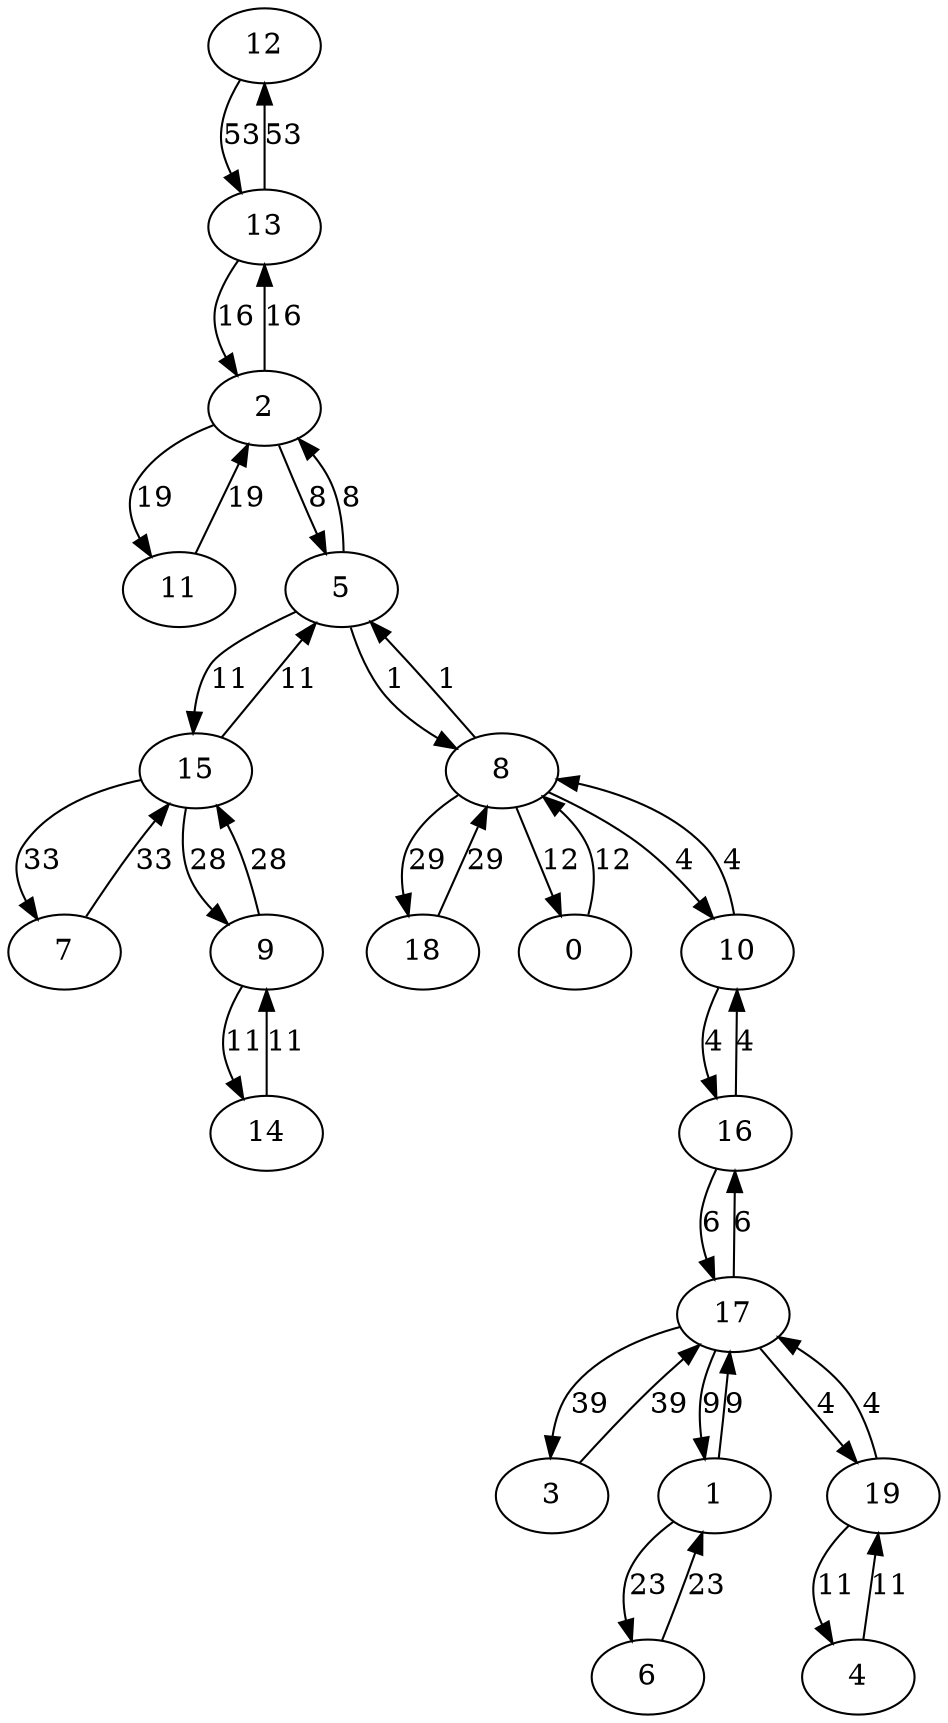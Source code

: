 digraph Geo20_KIMST {
12;13;3;17;15;7;18;8;9;6;1;2;11;0;19;4;5;14;16;10;12 -> 13 [label = 53];
13 -> 12 [label = 53];
3 -> 17 [label = 39];
17 -> 3 [label = 39];
15 -> 7 [label = 33];
7 -> 15 [label = 33];
18 -> 8 [label = 29];
8 -> 18 [label = 29];
9 -> 15 [label = 28];
15 -> 9 [label = 28];
6 -> 1 [label = 23];
1 -> 6 [label = 23];
2 -> 11 [label = 19];
11 -> 2 [label = 19];
2 -> 13 [label = 16];
13 -> 2 [label = 16];
8 -> 0 [label = 12];
0 -> 8 [label = 12];
19 -> 4 [label = 11];
4 -> 19 [label = 11];
5 -> 15 [label = 11];
15 -> 5 [label = 11];
9 -> 14 [label = 11];
14 -> 9 [label = 11];
17 -> 1 [label = 9];
1 -> 17 [label = 9];
5 -> 2 [label = 8];
2 -> 5 [label = 8];
16 -> 17 [label = 6];
17 -> 16 [label = 6];
8 -> 10 [label = 4];
10 -> 8 [label = 4];
10 -> 16 [label = 4];
16 -> 10 [label = 4];
17 -> 19 [label = 4];
19 -> 17 [label = 4];
8 -> 5 [label = 1];
5 -> 8 [label = 1];
}
